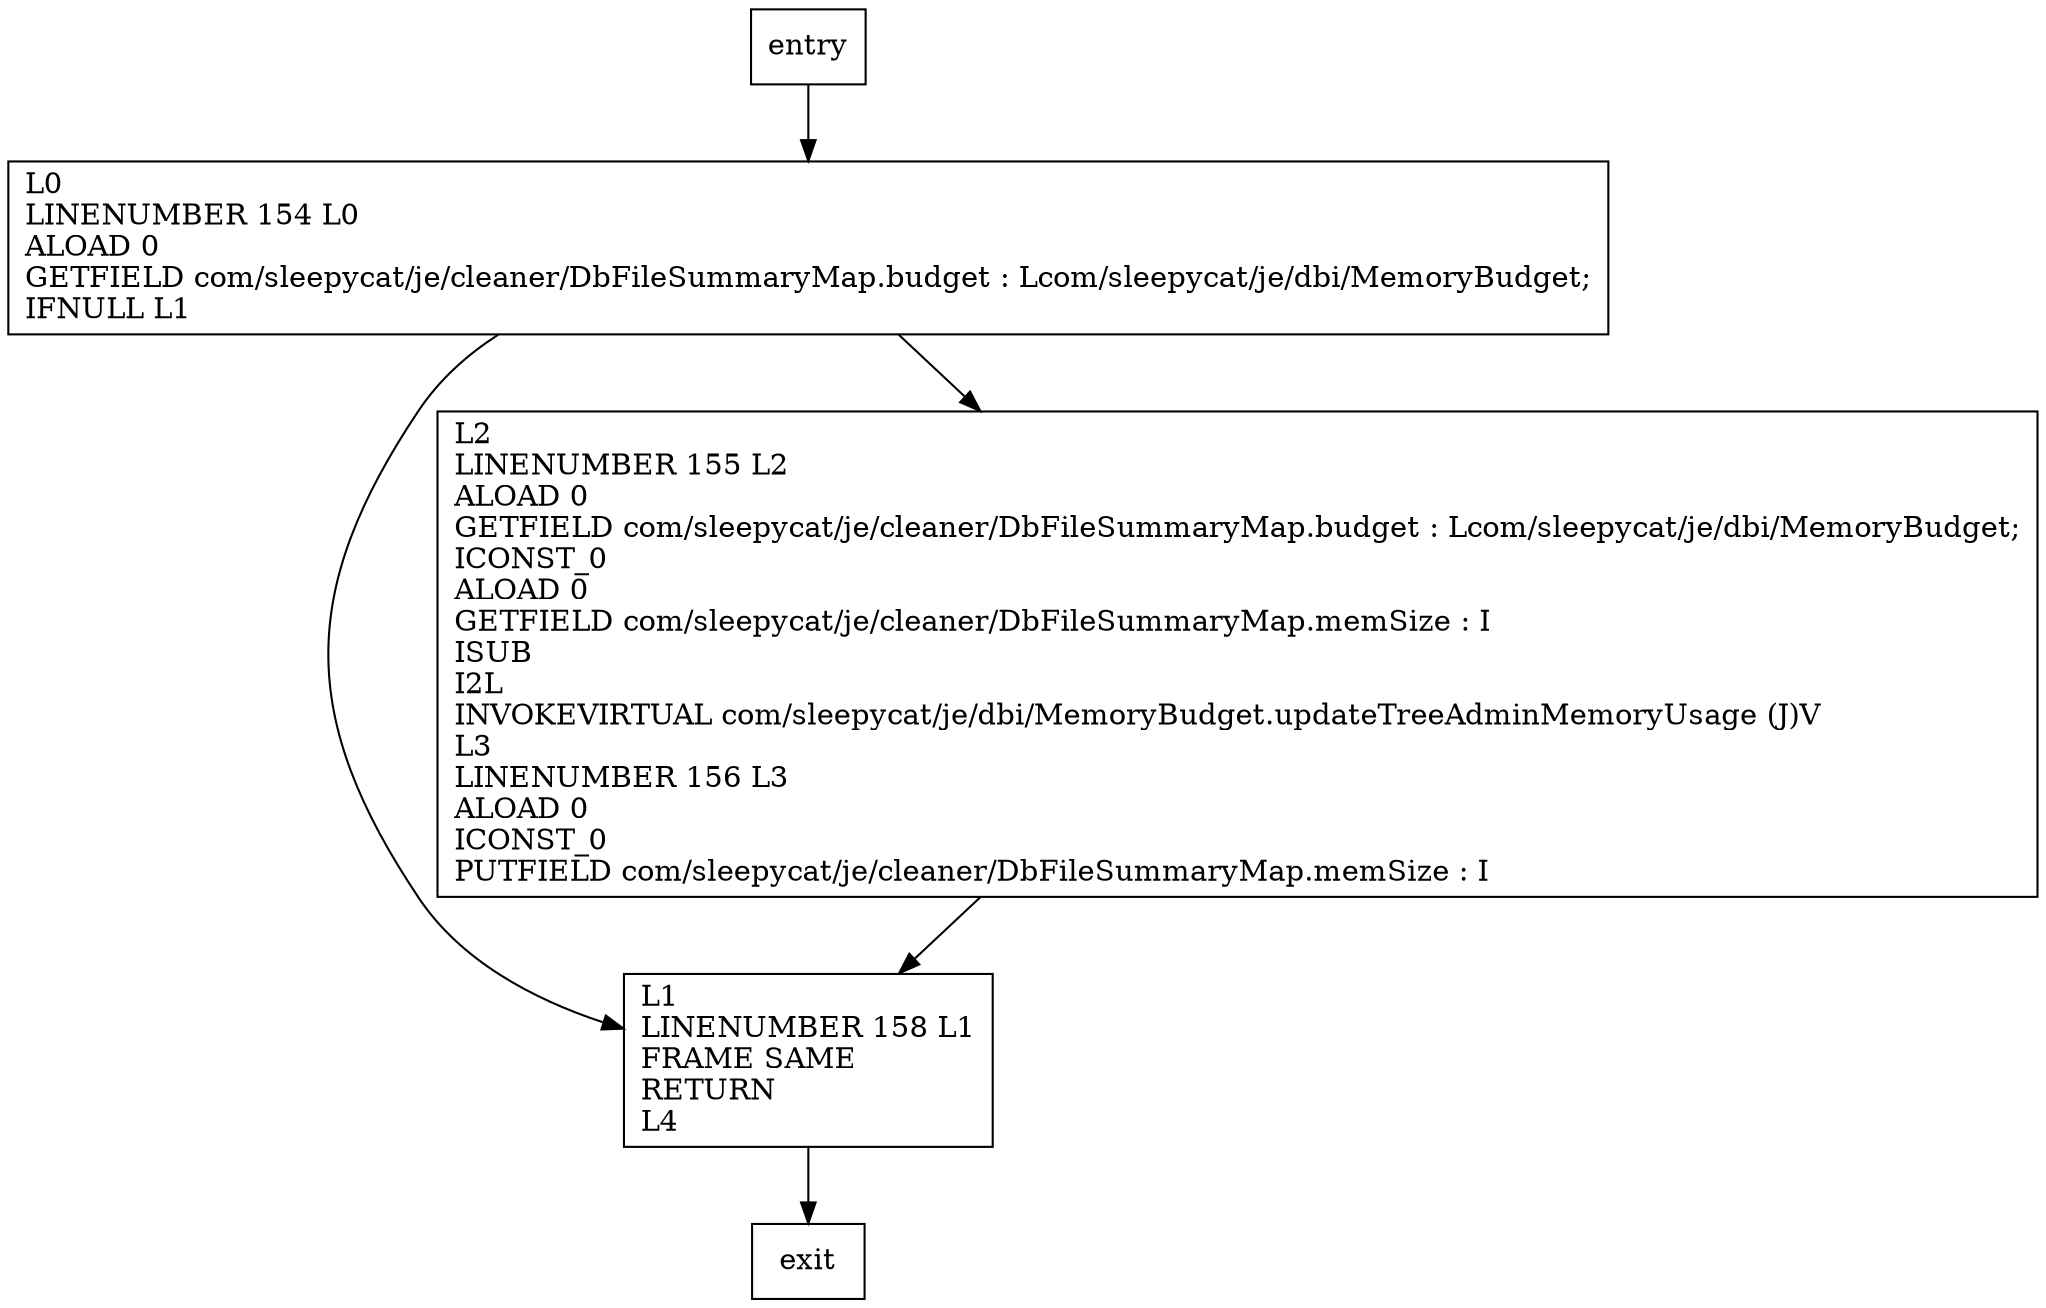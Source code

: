 digraph subtractFromMemoryBudget {
node [shape=record];
1851220173 [label="L1\lLINENUMBER 158 L1\lFRAME SAME\lRETURN\lL4\l"];
475760103 [label="L0\lLINENUMBER 154 L0\lALOAD 0\lGETFIELD com/sleepycat/je/cleaner/DbFileSummaryMap.budget : Lcom/sleepycat/je/dbi/MemoryBudget;\lIFNULL L1\l"];
1751925803 [label="L2\lLINENUMBER 155 L2\lALOAD 0\lGETFIELD com/sleepycat/je/cleaner/DbFileSummaryMap.budget : Lcom/sleepycat/je/dbi/MemoryBudget;\lICONST_0\lALOAD 0\lGETFIELD com/sleepycat/je/cleaner/DbFileSummaryMap.memSize : I\lISUB\lI2L\lINVOKEVIRTUAL com/sleepycat/je/dbi/MemoryBudget.updateTreeAdminMemoryUsage (J)V\lL3\lLINENUMBER 156 L3\lALOAD 0\lICONST_0\lPUTFIELD com/sleepycat/je/cleaner/DbFileSummaryMap.memSize : I\l"];
entry;
exit;
1851220173 -> exit
entry -> 475760103
475760103 -> 1851220173
475760103 -> 1751925803
1751925803 -> 1851220173
}
